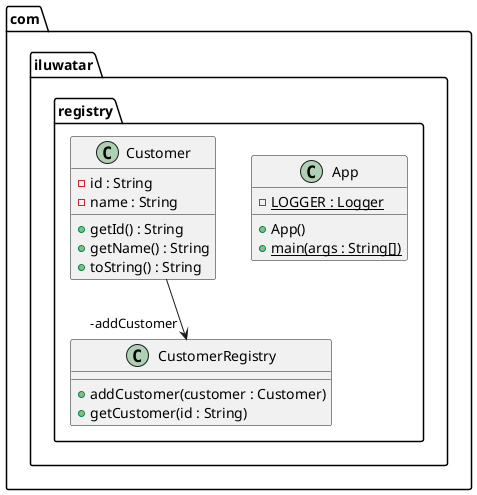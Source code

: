 @startuml
package com.iluwatar.registry {
  class App {
    - LOGGER : Logger {static}
    + App()
    + main(args : String[]) {static}
  }
  class Customer {
    - id : String
    - name : String
    + getId() : String
    + getName() : String
    + toString() : String
  }
  class CustomerRegistry {
    + addCustomer(customer : Customer)
    + getCustomer(id : String)
  }
}
Customer --> "-addCustomer" CustomerRegistry
@enduml
